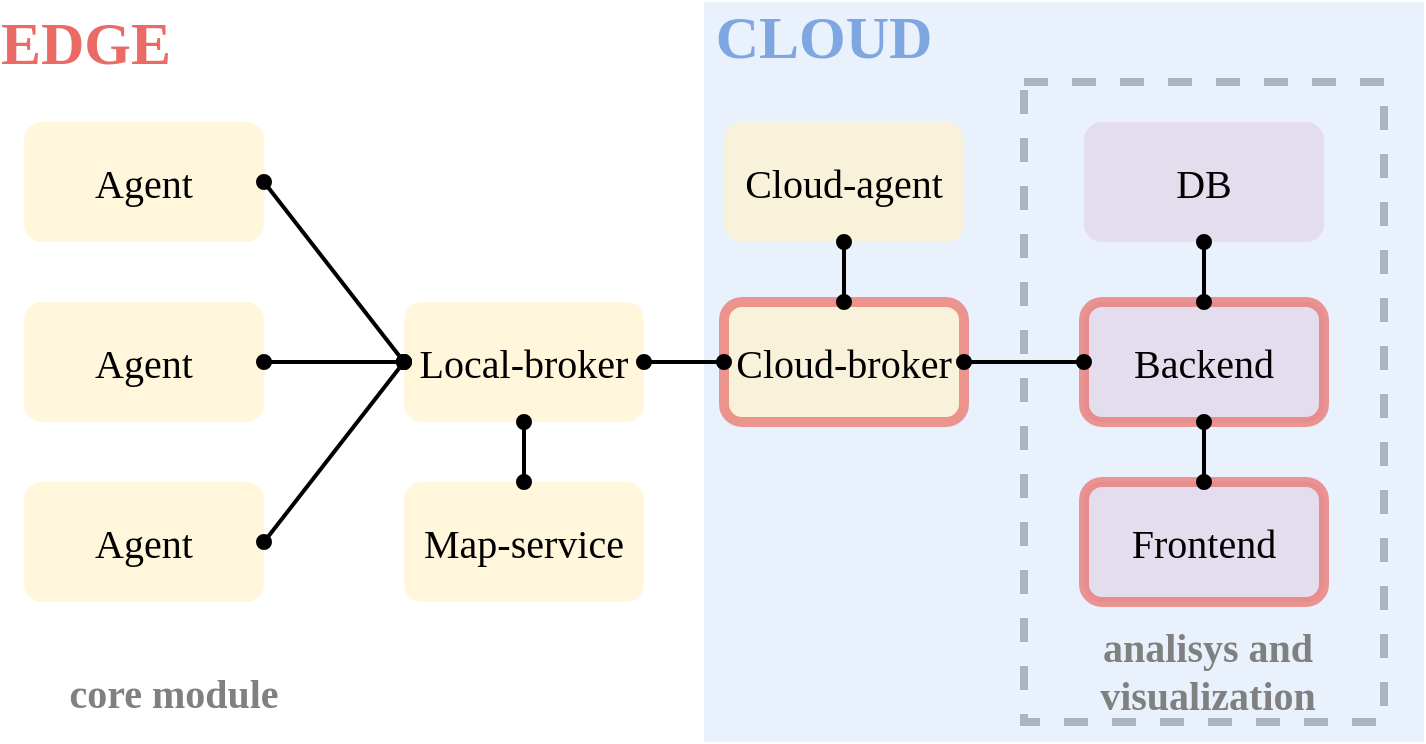 <mxfile version="20.5.3" type="device"><diagram id="rBwOgjzcWbDTNRslZ8dk" name="Page-1"><mxGraphModel dx="1422" dy="754" grid="1" gridSize="10" guides="1" tooltips="1" connect="1" arrows="1" fold="1" page="1" pageScale="1" pageWidth="850" pageHeight="1100" math="0" shadow="0"><root><mxCell id="0"/><mxCell id="1" parent="0"/><mxCell id="5sQwuhr6_lLhTmBt-TNR-36" value="" style="rounded=0;whiteSpace=wrap;html=1;fontFamily=Lucida Console;fontSize=30;fontColor=#7EA6E0;opacity=60;fillColor=none;strokeWidth=4;dashed=1;" parent="1" vertex="1"><mxGeometry x="780" y="50" width="180" height="320" as="geometry"/></mxCell><mxCell id="5sQwuhr6_lLhTmBt-TNR-29" value="" style="rounded=0;whiteSpace=wrap;html=1;fontFamily=Lucida Console;fontSize=20;fillColor=#dae8fc;strokeColor=none;opacity=60;" parent="1" vertex="1"><mxGeometry x="620" y="10" width="360" height="370" as="geometry"/></mxCell><mxCell id="5sQwuhr6_lLhTmBt-TNR-2" value="&lt;span style=&quot;font-size: 20px;&quot;&gt;&lt;font face=&quot;Lucida Console&quot;&gt;Agent&lt;/font&gt;&lt;/span&gt;" style="rounded=1;whiteSpace=wrap;html=1;fillColor=#fff2cc;strokeColor=none;opacity=70;" parent="1" vertex="1"><mxGeometry x="280" y="70" width="120" height="60" as="geometry"/></mxCell><mxCell id="5sQwuhr6_lLhTmBt-TNR-3" value="&lt;span style=&quot;font-size: 20px;&quot;&gt;&lt;font face=&quot;Lucida Console&quot;&gt;Agent&lt;/font&gt;&lt;/span&gt;" style="rounded=1;whiteSpace=wrap;html=1;fillColor=#fff2cc;strokeColor=none;opacity=70;" parent="1" vertex="1"><mxGeometry x="280" y="160" width="120" height="60" as="geometry"/></mxCell><mxCell id="5sQwuhr6_lLhTmBt-TNR-4" value="&lt;span style=&quot;font-size: 20px;&quot;&gt;&lt;font face=&quot;Lucida Console&quot;&gt;Agent&lt;/font&gt;&lt;/span&gt;" style="rounded=1;whiteSpace=wrap;html=1;fillColor=#fff2cc;strokeColor=none;opacity=70;" parent="1" vertex="1"><mxGeometry x="280" y="250" width="120" height="60" as="geometry"/></mxCell><mxCell id="5sQwuhr6_lLhTmBt-TNR-6" value="&lt;font face=&quot;Lucida Console&quot;&gt;&lt;span style=&quot;font-size: 20px;&quot;&gt;Backend&lt;/span&gt;&lt;/font&gt;" style="rounded=1;whiteSpace=wrap;html=1;fillColor=#e1d5e7;strokeColor=#EA6B66;opacity=70;strokeWidth=5;" parent="1" vertex="1"><mxGeometry x="810" y="160" width="120" height="60" as="geometry"/></mxCell><mxCell id="5sQwuhr6_lLhTmBt-TNR-7" value="&lt;font face=&quot;Lucida Console&quot;&gt;&lt;span style=&quot;font-size: 20px;&quot;&gt;Frontend&lt;/span&gt;&lt;/font&gt;" style="rounded=1;whiteSpace=wrap;html=1;fillColor=#e1d5e7;strokeColor=#EA6B66;opacity=70;strokeWidth=5;" parent="1" vertex="1"><mxGeometry x="810" y="250" width="120" height="60" as="geometry"/></mxCell><mxCell id="5sQwuhr6_lLhTmBt-TNR-9" value="&lt;font face=&quot;Lucida Console&quot;&gt;&lt;span style=&quot;font-size: 20px;&quot;&gt;DB&lt;/span&gt;&lt;/font&gt;" style="rounded=1;whiteSpace=wrap;html=1;fillColor=#e1d5e7;strokeColor=none;opacity=70;" parent="1" vertex="1"><mxGeometry x="810" y="70" width="120" height="60" as="geometry"/></mxCell><mxCell id="5sQwuhr6_lLhTmBt-TNR-10" value="&lt;font face=&quot;Lucida Console&quot;&gt;&lt;span style=&quot;font-size: 20px;&quot;&gt;Map-service&lt;/span&gt;&lt;/font&gt;" style="rounded=1;whiteSpace=wrap;html=1;fillColor=#fff2cc;strokeColor=none;opacity=70;" parent="1" vertex="1"><mxGeometry x="470" y="250" width="120" height="60" as="geometry"/></mxCell><mxCell id="5sQwuhr6_lLhTmBt-TNR-11" value="&lt;font face=&quot;Lucida Console&quot;&gt;&lt;span style=&quot;font-size: 20px;&quot;&gt;Local-broker&lt;/span&gt;&lt;/font&gt;" style="rounded=1;whiteSpace=wrap;html=1;fillColor=#fff2cc;strokeColor=none;opacity=70;" parent="1" vertex="1"><mxGeometry x="470" y="160" width="120" height="60" as="geometry"/></mxCell><mxCell id="5sQwuhr6_lLhTmBt-TNR-12" value="&lt;span style=&quot;font-size: 20px;&quot;&gt;&lt;font face=&quot;Lucida Console&quot;&gt;Cloud-agent&lt;/font&gt;&lt;/span&gt;" style="rounded=1;whiteSpace=wrap;html=1;fillColor=#fff2cc;strokeColor=none;opacity=70;" parent="1" vertex="1"><mxGeometry x="630" y="70" width="120" height="60" as="geometry"/></mxCell><mxCell id="5sQwuhr6_lLhTmBt-TNR-14" value="" style="endArrow=oval;html=1;rounded=0;fontFamily=Lucida Console;fontSize=20;exitX=1;exitY=0.5;exitDx=0;exitDy=0;entryX=0;entryY=0.5;entryDx=0;entryDy=0;startArrow=oval;startFill=1;strokeWidth=2;endFill=1;" parent="1" source="5sQwuhr6_lLhTmBt-TNR-2" target="5sQwuhr6_lLhTmBt-TNR-11" edge="1"><mxGeometry width="50" height="50" relative="1" as="geometry"><mxPoint x="440" y="100" as="sourcePoint"/><mxPoint x="490" y="50" as="targetPoint"/></mxGeometry></mxCell><mxCell id="5sQwuhr6_lLhTmBt-TNR-15" value="" style="endArrow=oval;html=1;rounded=0;fontFamily=Lucida Console;fontSize=20;exitX=1;exitY=0.5;exitDx=0;exitDy=0;entryX=0;entryY=0.5;entryDx=0;entryDy=0;startArrow=oval;startFill=1;strokeWidth=2;endFill=1;" parent="1" source="5sQwuhr6_lLhTmBt-TNR-3" target="5sQwuhr6_lLhTmBt-TNR-11" edge="1"><mxGeometry width="50" height="50" relative="1" as="geometry"><mxPoint x="410" y="110" as="sourcePoint"/><mxPoint x="480" y="200" as="targetPoint"/></mxGeometry></mxCell><mxCell id="5sQwuhr6_lLhTmBt-TNR-16" value="" style="endArrow=oval;html=1;rounded=0;fontFamily=Lucida Console;fontSize=20;exitX=1;exitY=0.5;exitDx=0;exitDy=0;entryX=0;entryY=0.5;entryDx=0;entryDy=0;startArrow=oval;startFill=1;strokeWidth=2;endFill=1;" parent="1" source="5sQwuhr6_lLhTmBt-TNR-4" target="5sQwuhr6_lLhTmBt-TNR-11" edge="1"><mxGeometry width="50" height="50" relative="1" as="geometry"><mxPoint x="440" y="300" as="sourcePoint"/><mxPoint x="510" y="390" as="targetPoint"/></mxGeometry></mxCell><mxCell id="5sQwuhr6_lLhTmBt-TNR-20" value="" style="endArrow=oval;html=1;rounded=0;fontFamily=Lucida Console;fontSize=20;exitX=0.5;exitY=1;exitDx=0;exitDy=0;startArrow=oval;startFill=1;strokeWidth=2;endFill=1;" parent="1" source="5sQwuhr6_lLhTmBt-TNR-9" target="5sQwuhr6_lLhTmBt-TNR-6" edge="1"><mxGeometry width="50" height="50" relative="1" as="geometry"><mxPoint x="700" y="40" as="sourcePoint"/><mxPoint x="770" y="130" as="targetPoint"/></mxGeometry></mxCell><mxCell id="5sQwuhr6_lLhTmBt-TNR-25" value="" style="endArrow=oval;html=1;rounded=0;fontFamily=Lucida Console;fontSize=20;exitX=0.5;exitY=1;exitDx=0;exitDy=0;entryX=0.5;entryY=0;entryDx=0;entryDy=0;startArrow=oval;startFill=1;strokeWidth=2;endFill=1;" parent="1" source="5sQwuhr6_lLhTmBt-TNR-11" target="5sQwuhr6_lLhTmBt-TNR-10" edge="1"><mxGeometry width="50" height="50" relative="1" as="geometry"><mxPoint x="480" y="180" as="sourcePoint"/><mxPoint x="550" y="270" as="targetPoint"/></mxGeometry></mxCell><mxCell id="5sQwuhr6_lLhTmBt-TNR-30" value="&lt;font color=&quot;#ea6b66&quot; style=&quot;font-size: 30px;&quot;&gt;&lt;b&gt;EDGE&lt;/b&gt;&lt;/font&gt;" style="text;html=1;strokeColor=none;fillColor=none;align=center;verticalAlign=middle;whiteSpace=wrap;rounded=0;fontFamily=Lucida Console;fontSize=20;opacity=60;" parent="1" vertex="1"><mxGeometry x="281" y="15" width="60" height="30" as="geometry"/></mxCell><mxCell id="5sQwuhr6_lLhTmBt-TNR-31" value="&lt;font color=&quot;#7ea6e0&quot; style=&quot;font-size: 30px;&quot;&gt;&lt;b style=&quot;&quot;&gt;CLOUD&lt;/b&gt;&lt;/font&gt;" style="text;html=1;strokeColor=none;fillColor=none;align=center;verticalAlign=middle;whiteSpace=wrap;rounded=0;fontFamily=Lucida Console;fontSize=20;opacity=60;" parent="1" vertex="1"><mxGeometry x="650" y="12" width="60" height="30" as="geometry"/></mxCell><mxCell id="5sQwuhr6_lLhTmBt-TNR-32" value="" style="endArrow=oval;html=1;rounded=0;fontFamily=Lucida Console;fontSize=20;exitX=1;exitY=0.5;exitDx=0;exitDy=0;startArrow=oval;startFill=1;strokeWidth=2;endFill=1;" parent="1" target="5sQwuhr6_lLhTmBt-TNR-7" edge="1"><mxGeometry width="50" height="50" relative="1" as="geometry"><mxPoint x="870" y="220" as="sourcePoint"/><mxPoint x="940" y="310" as="targetPoint"/></mxGeometry></mxCell><mxCell id="5sQwuhr6_lLhTmBt-TNR-37" value="&lt;font color=&quot;#808080&quot; size=&quot;1&quot;&gt;&lt;b style=&quot;font-size: 20px;&quot;&gt;core module&lt;/b&gt;&lt;/font&gt;" style="text;html=1;strokeColor=none;fillColor=none;align=center;verticalAlign=middle;whiteSpace=wrap;rounded=0;fontFamily=Lucida Console;fontSize=20;opacity=60;" parent="1" vertex="1"><mxGeometry x="270" y="340" width="170" height="30" as="geometry"/></mxCell><mxCell id="5sQwuhr6_lLhTmBt-TNR-38" value="&lt;font color=&quot;#808080&quot; size=&quot;1&quot;&gt;&lt;b style=&quot;font-size: 20px;&quot;&gt;analisys and visualization&lt;/b&gt;&lt;/font&gt;" style="text;html=1;strokeColor=none;fillColor=none;align=center;verticalAlign=middle;whiteSpace=wrap;rounded=0;fontFamily=Lucida Console;fontSize=20;opacity=60;" parent="1" vertex="1"><mxGeometry x="787" y="329" width="170" height="30" as="geometry"/></mxCell><mxCell id="lSWEiyaMKbOFbBAZZ_7k-1" value="&lt;span style=&quot;font-size: 20px;&quot;&gt;&lt;font face=&quot;Lucida Console&quot;&gt;Cloud-broker&lt;/font&gt;&lt;/span&gt;" style="rounded=1;whiteSpace=wrap;html=1;fillColor=#fff2cc;strokeColor=#EA6B66;opacity=70;strokeWidth=5;" parent="1" vertex="1"><mxGeometry x="630" y="160" width="120" height="60" as="geometry"/></mxCell><mxCell id="lSWEiyaMKbOFbBAZZ_7k-2" value="" style="endArrow=oval;html=1;rounded=0;fontFamily=Lucida Console;fontSize=20;entryX=0.5;entryY=0;entryDx=0;entryDy=0;startArrow=oval;startFill=1;strokeWidth=2;endFill=1;" parent="1" source="5sQwuhr6_lLhTmBt-TNR-12" target="lSWEiyaMKbOFbBAZZ_7k-1" edge="1"><mxGeometry width="50" height="50" relative="1" as="geometry"><mxPoint x="689.66" y="150" as="sourcePoint"/><mxPoint x="689.66" y="180" as="targetPoint"/></mxGeometry></mxCell><mxCell id="lSWEiyaMKbOFbBAZZ_7k-5" value="" style="endArrow=oval;html=1;rounded=0;fontFamily=Lucida Console;fontSize=20;entryX=1;entryY=0.5;entryDx=0;entryDy=0;startArrow=oval;startFill=1;strokeWidth=2;endFill=1;exitX=0;exitY=0.5;exitDx=0;exitDy=0;" parent="1" source="5sQwuhr6_lLhTmBt-TNR-6" target="lSWEiyaMKbOFbBAZZ_7k-1" edge="1"><mxGeometry width="50" height="50" relative="1" as="geometry"><mxPoint x="700" y="140" as="sourcePoint"/><mxPoint x="700" y="170" as="targetPoint"/></mxGeometry></mxCell><mxCell id="lSWEiyaMKbOFbBAZZ_7k-6" value="" style="endArrow=oval;html=1;rounded=0;fontFamily=Lucida Console;fontSize=20;entryX=1;entryY=0.5;entryDx=0;entryDy=0;startArrow=oval;startFill=1;strokeWidth=2;endFill=1;" parent="1" target="5sQwuhr6_lLhTmBt-TNR-11" edge="1"><mxGeometry width="50" height="50" relative="1" as="geometry"><mxPoint x="630" y="190" as="sourcePoint"/><mxPoint x="600" y="189.76" as="targetPoint"/></mxGeometry></mxCell></root></mxGraphModel></diagram></mxfile>